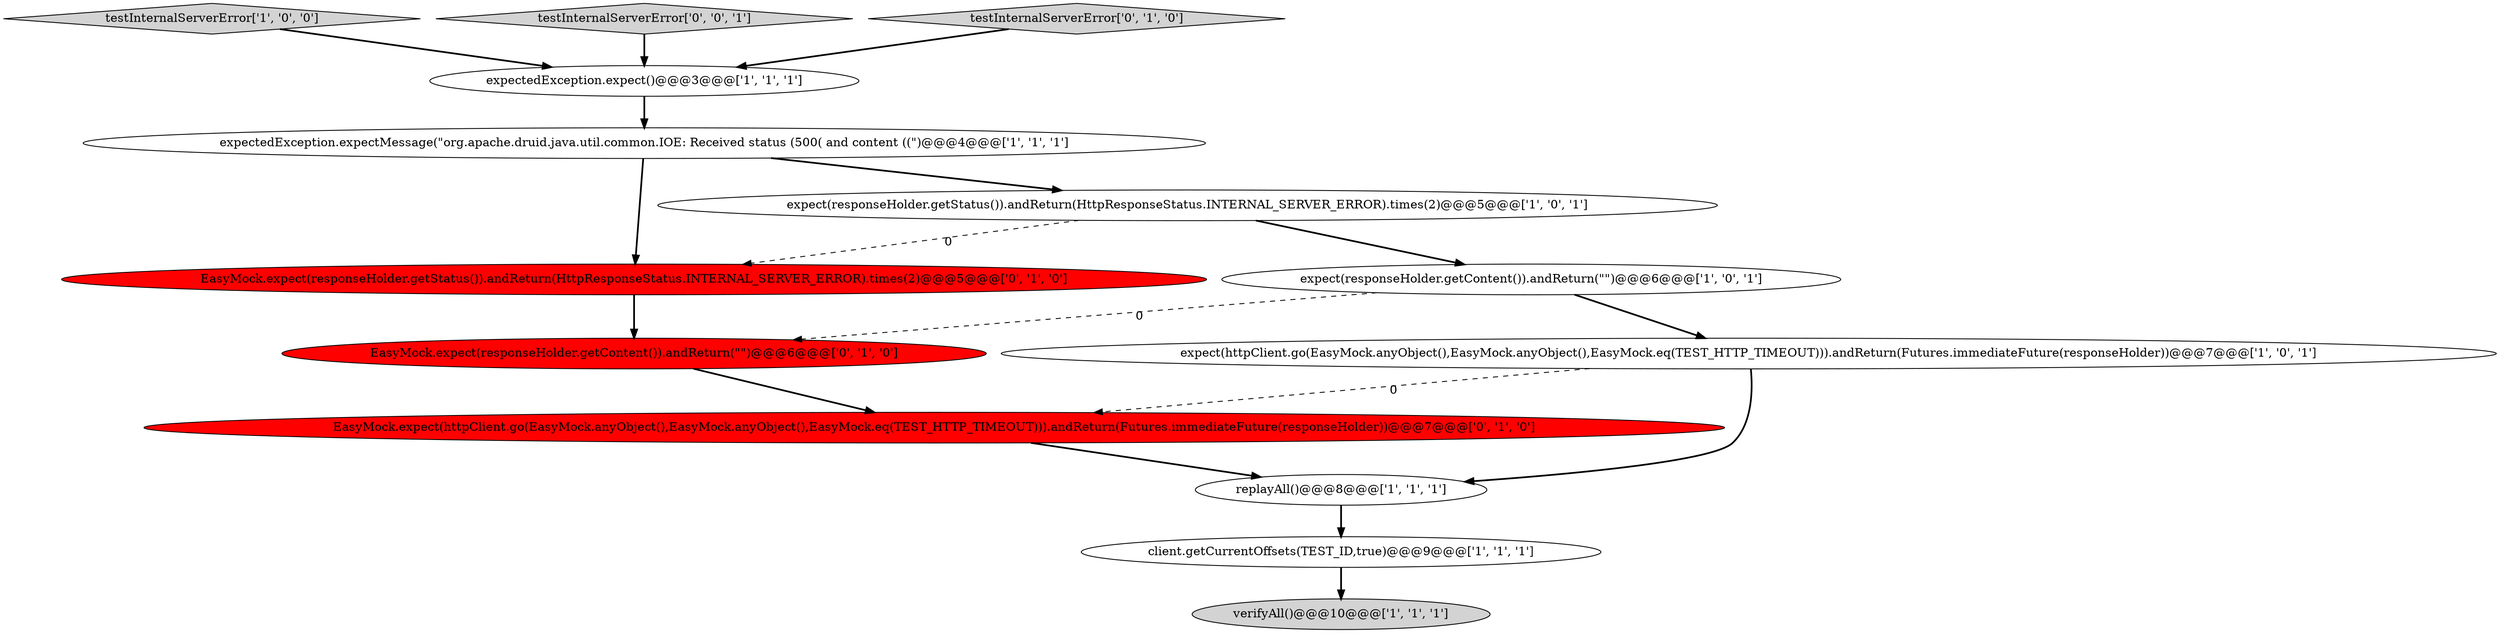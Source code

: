 digraph {
0 [style = filled, label = "client.getCurrentOffsets(TEST_ID,true)@@@9@@@['1', '1', '1']", fillcolor = white, shape = ellipse image = "AAA0AAABBB1BBB"];
4 [style = filled, label = "expectedException.expectMessage(\"org.apache.druid.java.util.common.IOE: Received status (500( and content ((\")@@@4@@@['1', '1', '1']", fillcolor = white, shape = ellipse image = "AAA0AAABBB1BBB"];
5 [style = filled, label = "verifyAll()@@@10@@@['1', '1', '1']", fillcolor = lightgray, shape = ellipse image = "AAA0AAABBB1BBB"];
8 [style = filled, label = "expect(httpClient.go(EasyMock.anyObject(),EasyMock.anyObject(),EasyMock.eq(TEST_HTTP_TIMEOUT))).andReturn(Futures.immediateFuture(responseHolder))@@@7@@@['1', '0', '1']", fillcolor = white, shape = ellipse image = "AAA0AAABBB1BBB"];
9 [style = filled, label = "EasyMock.expect(responseHolder.getContent()).andReturn(\"\")@@@6@@@['0', '1', '0']", fillcolor = red, shape = ellipse image = "AAA1AAABBB2BBB"];
1 [style = filled, label = "expectedException.expect()@@@3@@@['1', '1', '1']", fillcolor = white, shape = ellipse image = "AAA0AAABBB1BBB"];
7 [style = filled, label = "testInternalServerError['1', '0', '0']", fillcolor = lightgray, shape = diamond image = "AAA0AAABBB1BBB"];
12 [style = filled, label = "EasyMock.expect(responseHolder.getStatus()).andReturn(HttpResponseStatus.INTERNAL_SERVER_ERROR).times(2)@@@5@@@['0', '1', '0']", fillcolor = red, shape = ellipse image = "AAA1AAABBB2BBB"];
6 [style = filled, label = "expect(responseHolder.getContent()).andReturn(\"\")@@@6@@@['1', '0', '1']", fillcolor = white, shape = ellipse image = "AAA0AAABBB1BBB"];
3 [style = filled, label = "replayAll()@@@8@@@['1', '1', '1']", fillcolor = white, shape = ellipse image = "AAA0AAABBB1BBB"];
13 [style = filled, label = "testInternalServerError['0', '0', '1']", fillcolor = lightgray, shape = diamond image = "AAA0AAABBB3BBB"];
10 [style = filled, label = "EasyMock.expect(httpClient.go(EasyMock.anyObject(),EasyMock.anyObject(),EasyMock.eq(TEST_HTTP_TIMEOUT))).andReturn(Futures.immediateFuture(responseHolder))@@@7@@@['0', '1', '0']", fillcolor = red, shape = ellipse image = "AAA1AAABBB2BBB"];
2 [style = filled, label = "expect(responseHolder.getStatus()).andReturn(HttpResponseStatus.INTERNAL_SERVER_ERROR).times(2)@@@5@@@['1', '0', '1']", fillcolor = white, shape = ellipse image = "AAA0AAABBB1BBB"];
11 [style = filled, label = "testInternalServerError['0', '1', '0']", fillcolor = lightgray, shape = diamond image = "AAA0AAABBB2BBB"];
4->12 [style = bold, label=""];
2->12 [style = dashed, label="0"];
10->3 [style = bold, label=""];
1->4 [style = bold, label=""];
7->1 [style = bold, label=""];
4->2 [style = bold, label=""];
8->10 [style = dashed, label="0"];
9->10 [style = bold, label=""];
6->9 [style = dashed, label="0"];
12->9 [style = bold, label=""];
11->1 [style = bold, label=""];
2->6 [style = bold, label=""];
13->1 [style = bold, label=""];
3->0 [style = bold, label=""];
6->8 [style = bold, label=""];
0->5 [style = bold, label=""];
8->3 [style = bold, label=""];
}
